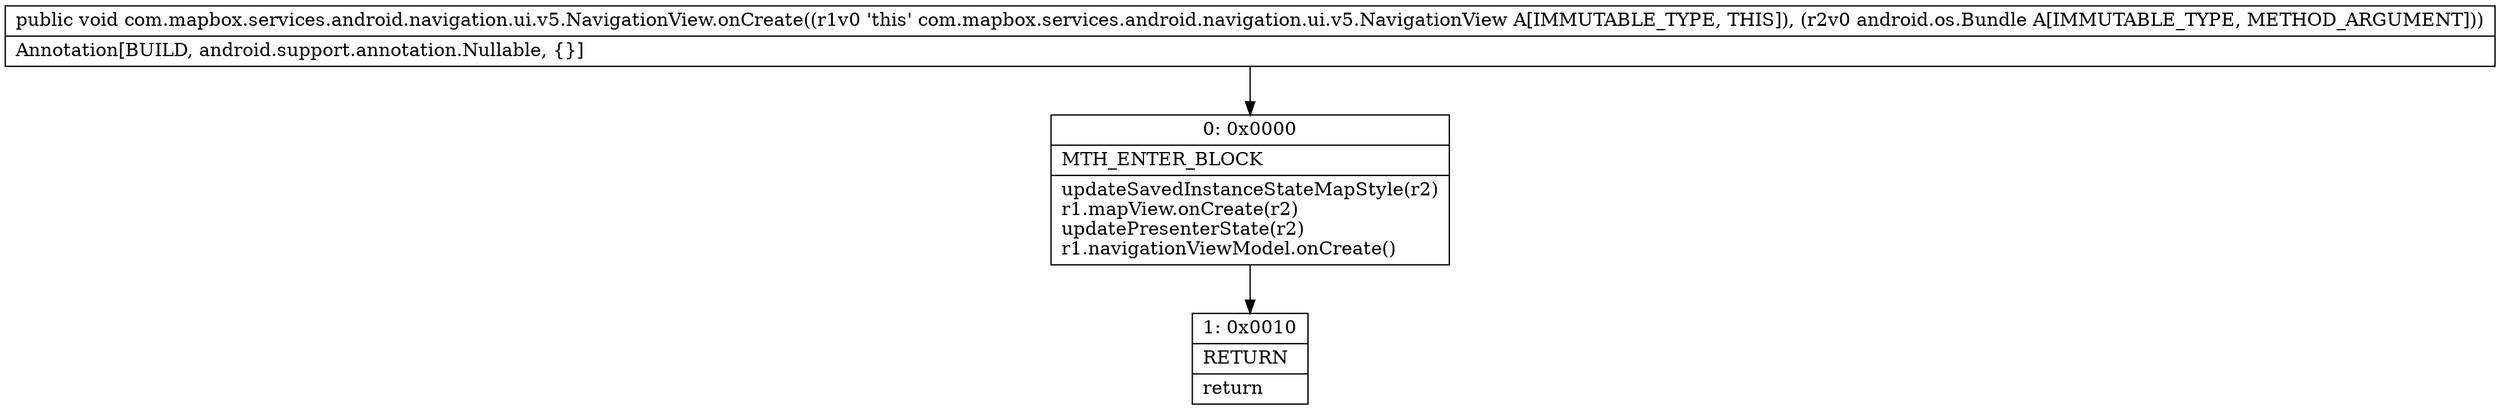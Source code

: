 digraph "CFG forcom.mapbox.services.android.navigation.ui.v5.NavigationView.onCreate(Landroid\/os\/Bundle;)V" {
Node_0 [shape=record,label="{0\:\ 0x0000|MTH_ENTER_BLOCK\l|updateSavedInstanceStateMapStyle(r2)\lr1.mapView.onCreate(r2)\lupdatePresenterState(r2)\lr1.navigationViewModel.onCreate()\l}"];
Node_1 [shape=record,label="{1\:\ 0x0010|RETURN\l|return\l}"];
MethodNode[shape=record,label="{public void com.mapbox.services.android.navigation.ui.v5.NavigationView.onCreate((r1v0 'this' com.mapbox.services.android.navigation.ui.v5.NavigationView A[IMMUTABLE_TYPE, THIS]), (r2v0 android.os.Bundle A[IMMUTABLE_TYPE, METHOD_ARGUMENT]))  | Annotation[BUILD, android.support.annotation.Nullable, \{\}]\l}"];
MethodNode -> Node_0;
Node_0 -> Node_1;
}

